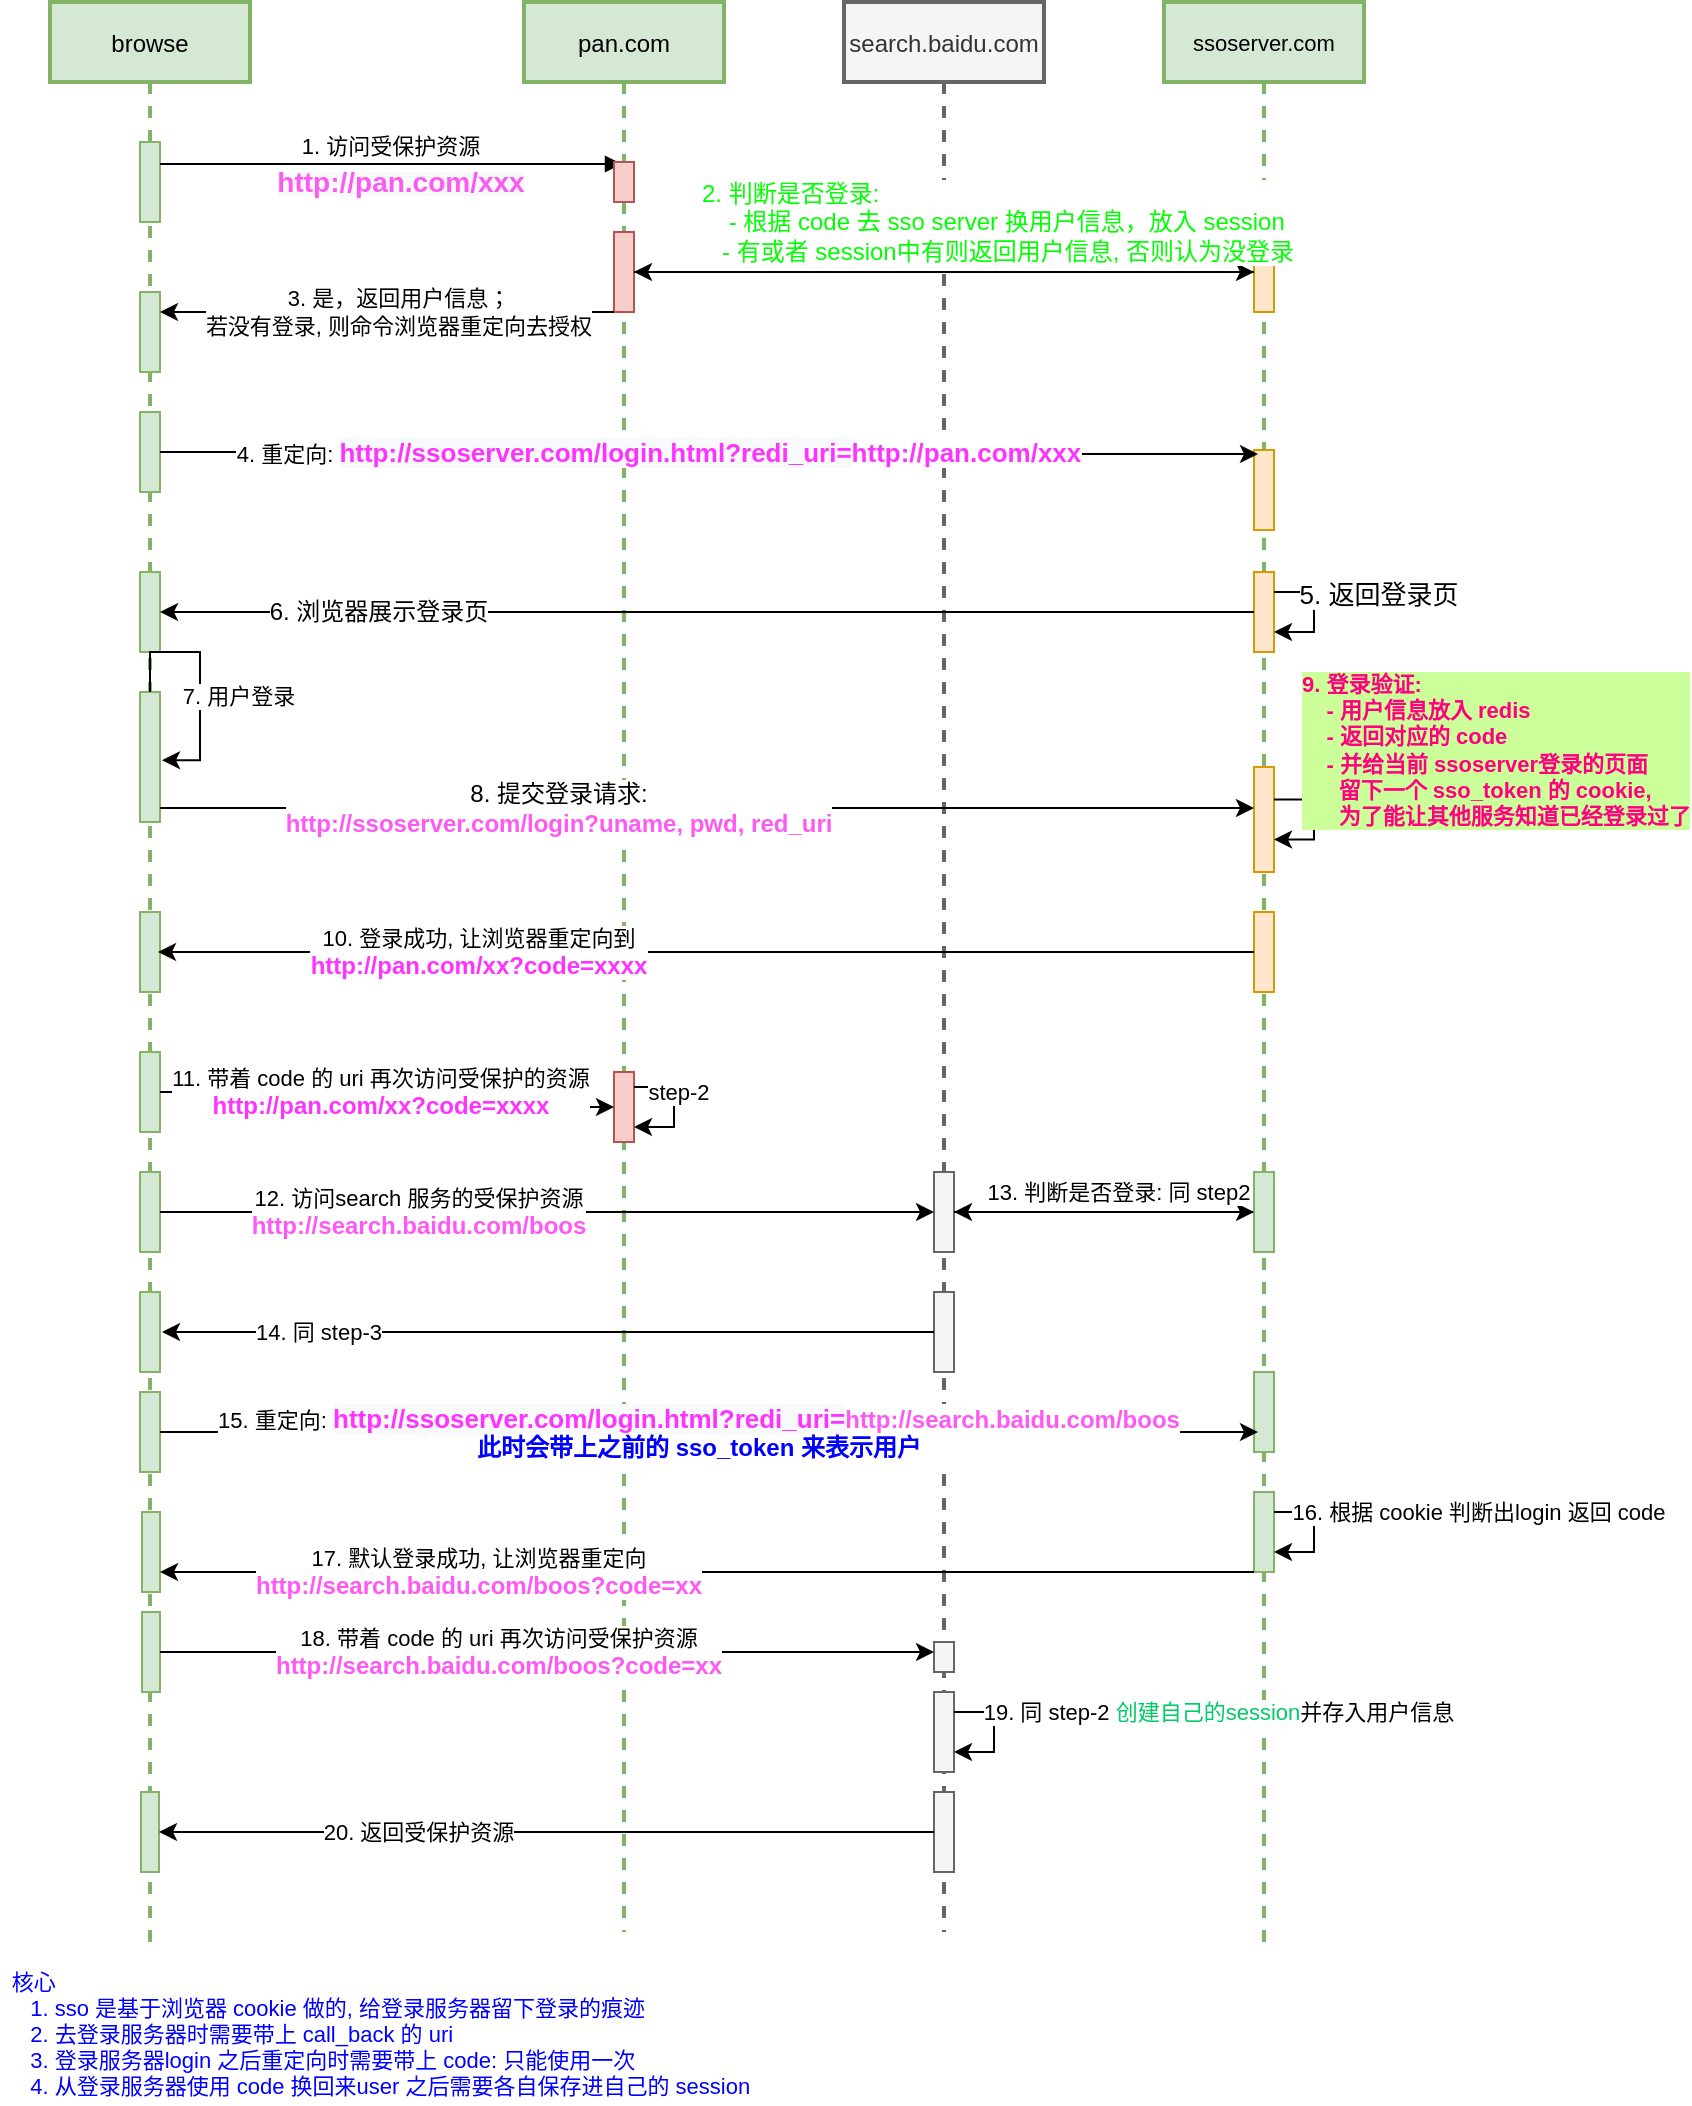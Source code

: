 <mxfile version="13.10.0" type="embed">
    <diagram id="2Y5bBDDiutdGjcG9jiM9" name="Page-1">
        <mxGraphModel dx="1406" dy="1131" grid="1" gridSize="10" guides="1" tooltips="1" connect="1" arrows="1" fold="1" page="1" pageScale="1" pageWidth="850" pageHeight="1100" math="0" shadow="0">
            <root>
                <mxCell id="0"/>
                <mxCell id="1" parent="0"/>
                <mxCell id="2" value="browse" style="shape=umlLifeline;perimeter=lifelinePerimeter;container=1;collapsible=0;recursiveResize=0;rounded=0;shadow=0;strokeWidth=2;fillColor=#d5e8d4;strokeColor=#82b366;" vertex="1" parent="1">
                    <mxGeometry x="27" y="20" width="100" height="975" as="geometry"/>
                </mxCell>
                <mxCell id="3" value="" style="points=[];perimeter=orthogonalPerimeter;rounded=0;shadow=0;strokeWidth=1;fillColor=#d5e8d4;strokeColor=#82b366;" vertex="1" parent="2">
                    <mxGeometry x="45" y="70" width="10" height="40" as="geometry"/>
                </mxCell>
                <mxCell id="61" value="" style="points=[];perimeter=orthogonalPerimeter;rounded=0;shadow=0;strokeWidth=1;fillColor=#d5e8d4;strokeColor=#82b366;" vertex="1" parent="2">
                    <mxGeometry x="45" y="145" width="10" height="40" as="geometry"/>
                </mxCell>
                <mxCell id="67" value="" style="points=[];perimeter=orthogonalPerimeter;rounded=0;shadow=0;strokeWidth=1;fillColor=#d5e8d4;strokeColor=#82b366;" vertex="1" parent="2">
                    <mxGeometry x="45" y="205" width="10" height="40" as="geometry"/>
                </mxCell>
                <mxCell id="74" value="" style="points=[];perimeter=orthogonalPerimeter;rounded=0;shadow=0;strokeWidth=1;fillColor=#d5e8d4;strokeColor=#82b366;" vertex="1" parent="2">
                    <mxGeometry x="45" y="285" width="10" height="40" as="geometry"/>
                </mxCell>
                <mxCell id="77" value="" style="points=[];perimeter=orthogonalPerimeter;rounded=0;shadow=0;strokeWidth=1;fillColor=#d5e8d4;strokeColor=#82b366;" vertex="1" parent="2">
                    <mxGeometry x="45" y="345" width="10" height="65" as="geometry"/>
                </mxCell>
                <mxCell id="78" style="edgeStyle=orthogonalEdgeStyle;rounded=0;orthogonalLoop=1;jettySize=auto;html=1;entryX=1.1;entryY=0.525;entryDx=0;entryDy=0;entryPerimeter=0;fontSize=11;" edge="1" parent="2" source="77" target="77">
                    <mxGeometry relative="1" as="geometry"/>
                </mxCell>
                <mxCell id="79" value="7. 用户登录" style="edgeLabel;html=1;align=center;verticalAlign=middle;resizable=0;points=[];fontSize=11;" vertex="1" connectable="0" parent="78">
                    <mxGeometry x="-0.009" relative="1" as="geometry">
                        <mxPoint x="19" y="8" as="offset"/>
                    </mxGeometry>
                </mxCell>
                <mxCell id="86" value="" style="points=[];perimeter=orthogonalPerimeter;rounded=0;shadow=0;strokeWidth=1;fillColor=#d5e8d4;strokeColor=#82b366;" vertex="1" parent="2">
                    <mxGeometry x="45" y="455" width="10" height="40" as="geometry"/>
                </mxCell>
                <mxCell id="89" value="" style="points=[];perimeter=orthogonalPerimeter;rounded=0;shadow=0;strokeWidth=1;fillColor=#d5e8d4;strokeColor=#82b366;" vertex="1" parent="2">
                    <mxGeometry x="45" y="525" width="10" height="40" as="geometry"/>
                </mxCell>
                <mxCell id="100" value="" style="points=[];perimeter=orthogonalPerimeter;rounded=0;shadow=0;strokeWidth=1;fillColor=#d5e8d4;strokeColor=#82b366;" vertex="1" parent="2">
                    <mxGeometry x="45" y="585" width="10" height="40" as="geometry"/>
                </mxCell>
                <mxCell id="113" value="" style="points=[];perimeter=orthogonalPerimeter;rounded=0;shadow=0;strokeWidth=1;fillColor=#d5e8d4;strokeColor=#82b366;" vertex="1" parent="2">
                    <mxGeometry x="45" y="645" width="10" height="40" as="geometry"/>
                </mxCell>
                <mxCell id="52" value="" style="points=[];perimeter=orthogonalPerimeter;rounded=0;shadow=0;strokeWidth=1;fillColor=#d5e8d4;strokeColor=#82b366;" vertex="1" parent="2">
                    <mxGeometry x="45" y="695" width="10" height="40" as="geometry"/>
                </mxCell>
                <mxCell id="122" value="" style="points=[];perimeter=orthogonalPerimeter;rounded=0;shadow=0;strokeWidth=1;fillColor=#d5e8d4;strokeColor=#82b366;" vertex="1" parent="2">
                    <mxGeometry x="46" y="755" width="9" height="40" as="geometry"/>
                </mxCell>
                <mxCell id="126" value="" style="points=[];perimeter=orthogonalPerimeter;rounded=0;shadow=0;strokeWidth=1;fillColor=#d5e8d4;strokeColor=#82b366;" vertex="1" parent="2">
                    <mxGeometry x="46" y="805" width="9" height="40" as="geometry"/>
                </mxCell>
                <mxCell id="5" value="pan.com" style="shape=umlLifeline;perimeter=lifelinePerimeter;container=1;collapsible=0;recursiveResize=0;rounded=0;shadow=0;strokeWidth=2;fillColor=#d5e8d4;strokeColor=#82b366;" vertex="1" parent="1">
                    <mxGeometry x="264" y="20" width="100" height="965" as="geometry"/>
                </mxCell>
                <mxCell id="55" value="" style="points=[];perimeter=orthogonalPerimeter;rounded=0;shadow=0;strokeWidth=1;fillColor=#f8cecc;strokeColor=#b85450;" vertex="1" parent="5">
                    <mxGeometry x="45" y="115" width="10" height="40" as="geometry"/>
                </mxCell>
                <mxCell id="90" value="" style="points=[];perimeter=orthogonalPerimeter;rounded=0;shadow=0;strokeWidth=1;fillColor=#f8cecc;strokeColor=#b85450;" vertex="1" parent="5">
                    <mxGeometry x="45" y="535" width="10" height="35" as="geometry"/>
                </mxCell>
                <mxCell id="98" style="edgeStyle=orthogonalEdgeStyle;rounded=0;orthogonalLoop=1;jettySize=auto;html=1;fontSize=11;" edge="1" parent="5" source="90" target="90">
                    <mxGeometry relative="1" as="geometry"/>
                </mxCell>
                <mxCell id="99" value="step-2" style="edgeLabel;html=1;align=center;verticalAlign=middle;resizable=0;points=[];fontSize=11;" vertex="1" connectable="0" parent="98">
                    <mxGeometry x="-0.633" y="2" relative="1" as="geometry">
                        <mxPoint x="11" y="4.5" as="offset"/>
                    </mxGeometry>
                </mxCell>
                <mxCell id="11" value="1. 访问受保护资源" style="verticalAlign=bottom;endArrow=block;shadow=0;strokeWidth=1;fontStyle=0" edge="1" parent="1" target="5">
                    <mxGeometry relative="1" as="geometry">
                        <mxPoint x="82" y="101" as="sourcePoint"/>
                        <mxPoint x="252" y="101" as="targetPoint"/>
                    </mxGeometry>
                </mxCell>
                <mxCell id="53" value="&lt;span style=&quot;background-color: rgb(248 , 249 , 250)&quot;&gt;&lt;b&gt;&lt;font style=&quot;font-size: 14px&quot; color=&quot;#ff59f4&quot;&gt;http://pan.com/xxx&lt;/font&gt;&lt;/b&gt;&lt;/span&gt;" style="edgeLabel;html=1;align=center;verticalAlign=middle;resizable=0;points=[];fontSize=11;" vertex="1" connectable="0" parent="11">
                    <mxGeometry x="-0.788" y="-5" relative="1" as="geometry">
                        <mxPoint x="95" y="4" as="offset"/>
                    </mxGeometry>
                </mxCell>
                <mxCell id="14" value="search.baidu.com" style="shape=umlLifeline;perimeter=lifelinePerimeter;container=1;collapsible=0;recursiveResize=0;rounded=0;shadow=0;strokeWidth=2;fillColor=#f5f5f5;strokeColor=#666666;fontColor=#333333;" vertex="1" parent="1">
                    <mxGeometry x="424" y="20" width="100" height="965" as="geometry"/>
                </mxCell>
                <mxCell id="101" value="" style="points=[];perimeter=orthogonalPerimeter;rounded=0;shadow=0;strokeWidth=1;fillColor=#f5f5f5;strokeColor=#666666;fontColor=#333333;" vertex="1" parent="14">
                    <mxGeometry x="45" y="585" width="10" height="40" as="geometry"/>
                </mxCell>
                <mxCell id="111" value="" style="points=[];perimeter=orthogonalPerimeter;rounded=0;shadow=0;strokeWidth=1;fillColor=#f5f5f5;strokeColor=#666666;fontColor=#333333;" vertex="1" parent="14">
                    <mxGeometry x="45" y="645" width="10" height="40" as="geometry"/>
                </mxCell>
                <mxCell id="127" value="" style="points=[];perimeter=orthogonalPerimeter;rounded=0;shadow=0;strokeWidth=1;fillColor=#f5f5f5;strokeColor=#666666;fontColor=#333333;" vertex="1" parent="14">
                    <mxGeometry x="45" y="820" width="10" height="15" as="geometry"/>
                </mxCell>
                <mxCell id="133" value="" style="points=[];perimeter=orthogonalPerimeter;rounded=0;shadow=0;strokeWidth=1;fillColor=#f5f5f5;strokeColor=#666666;fontColor=#333333;" vertex="1" parent="14">
                    <mxGeometry x="45" y="895" width="10" height="40" as="geometry"/>
                </mxCell>
                <mxCell id="22" value="ssoserver.com" style="shape=umlLifeline;perimeter=lifelinePerimeter;container=1;collapsible=0;recursiveResize=0;rounded=0;shadow=0;strokeWidth=2;fillColor=#d5e8d4;strokeColor=#82b366;perimeterSpacing=0;fontSize=11;" vertex="1" parent="1">
                    <mxGeometry x="584" y="20" width="100" height="975" as="geometry"/>
                </mxCell>
                <mxCell id="69" value="" style="points=[];perimeter=orthogonalPerimeter;rounded=0;shadow=0;strokeWidth=1;fillColor=#ffe6cc;strokeColor=#d79b00;" vertex="1" parent="22">
                    <mxGeometry x="45" y="224" width="10" height="40" as="geometry"/>
                </mxCell>
                <mxCell id="71" value="" style="points=[];perimeter=orthogonalPerimeter;rounded=0;shadow=0;strokeWidth=1;fillColor=#ffe6cc;strokeColor=#d79b00;" vertex="1" parent="22">
                    <mxGeometry x="45" y="285" width="10" height="40" as="geometry"/>
                </mxCell>
                <mxCell id="72" style="edgeStyle=orthogonalEdgeStyle;rounded=0;orthogonalLoop=1;jettySize=auto;html=1;fontSize=11;" edge="1" parent="22" source="71" target="71">
                    <mxGeometry relative="1" as="geometry"/>
                </mxCell>
                <mxCell id="73" value="&lt;font style=&quot;font-size: 13px&quot;&gt;5. 返回登录页&lt;/font&gt;" style="edgeLabel;html=1;align=center;verticalAlign=middle;resizable=0;points=[];fontSize=11;" vertex="1" connectable="0" parent="72">
                    <mxGeometry x="-0.667" y="-1" relative="1" as="geometry">
                        <mxPoint x="42" as="offset"/>
                    </mxGeometry>
                </mxCell>
                <mxCell id="85" value="" style="points=[];perimeter=orthogonalPerimeter;rounded=0;shadow=0;strokeWidth=1;fillColor=#ffe6cc;strokeColor=#d79b00;" vertex="1" parent="22">
                    <mxGeometry x="45" y="455" width="10" height="40" as="geometry"/>
                </mxCell>
                <mxCell id="94" value="" style="points=[];perimeter=orthogonalPerimeter;rounded=0;shadow=0;strokeWidth=1;fillColor=#ffe6cc;strokeColor=#d79b00;" vertex="1" parent="22">
                    <mxGeometry x="45" y="115" width="10" height="40" as="geometry"/>
                </mxCell>
                <mxCell id="119" value="" style="points=[];perimeter=orthogonalPerimeter;rounded=0;shadow=0;strokeWidth=1;fillColor=#d5e8d4;strokeColor=#82b366;" vertex="1" parent="22">
                    <mxGeometry x="45" y="745" width="10" height="40" as="geometry"/>
                </mxCell>
                <mxCell id="120" style="edgeStyle=orthogonalEdgeStyle;rounded=0;orthogonalLoop=1;jettySize=auto;html=1;fontSize=11;" edge="1" parent="22" source="119" target="119">
                    <mxGeometry relative="1" as="geometry"/>
                </mxCell>
                <mxCell id="121" value="16. 根据 cookie 判断出login 返回 code" style="edgeLabel;html=1;align=center;verticalAlign=middle;resizable=0;points=[];fontSize=11;" vertex="1" connectable="0" parent="120">
                    <mxGeometry x="-0.533" relative="1" as="geometry">
                        <mxPoint x="88" as="offset"/>
                    </mxGeometry>
                </mxCell>
                <mxCell id="54" value="" style="points=[];perimeter=orthogonalPerimeter;rounded=0;shadow=0;strokeWidth=1;fillColor=#f8cecc;strokeColor=#b85450;" vertex="1" parent="1">
                    <mxGeometry x="309" y="100" width="10" height="20" as="geometry"/>
                </mxCell>
                <mxCell id="62" style="edgeStyle=orthogonalEdgeStyle;rounded=0;orthogonalLoop=1;jettySize=auto;html=1;fontSize=11;" edge="1" parent="1" source="55" target="61">
                    <mxGeometry relative="1" as="geometry">
                        <Array as="points">
                            <mxPoint x="121" y="175"/>
                            <mxPoint x="121" y="175"/>
                        </Array>
                    </mxGeometry>
                </mxCell>
                <mxCell id="63" value="&lt;font style=&quot;font-size: 11px&quot;&gt;3. 是，返回用户信息； &lt;br&gt;若没有登录, 则命令浏览器重定向去授权&lt;/font&gt;" style="edgeLabel;html=1;align=center;verticalAlign=middle;resizable=0;points=[];fontSize=11;" vertex="1" connectable="0" parent="62">
                    <mxGeometry x="0.694" y="-1" relative="1" as="geometry">
                        <mxPoint x="84" y="1" as="offset"/>
                    </mxGeometry>
                </mxCell>
                <mxCell id="68" style="edgeStyle=orthogonalEdgeStyle;rounded=0;orthogonalLoop=1;jettySize=auto;html=1;entryX=0.2;entryY=0.05;entryDx=0;entryDy=0;entryPerimeter=0;fontSize=11;" edge="1" parent="1" source="67" target="69">
                    <mxGeometry relative="1" as="geometry"/>
                </mxCell>
                <mxCell id="70" value="4. 重定向:&amp;nbsp;&lt;b style=&quot;font-size: 13px&quot;&gt;&lt;font color=&quot;#ff33ff&quot;&gt;&lt;span style=&quot;background-color: rgb(248 , 249 , 250)&quot;&gt;http://ssoserver.com/login.html?redi_uri=&lt;/span&gt;http://pan.com/xxx&lt;/font&gt;&lt;/b&gt;" style="edgeLabel;html=1;align=center;verticalAlign=middle;resizable=0;points=[];fontSize=11;" vertex="1" connectable="0" parent="68">
                    <mxGeometry x="-0.658" y="3" relative="1" as="geometry">
                        <mxPoint x="155" y="3" as="offset"/>
                    </mxGeometry>
                </mxCell>
                <mxCell id="75" style="edgeStyle=orthogonalEdgeStyle;rounded=0;orthogonalLoop=1;jettySize=auto;html=1;fontSize=11;" edge="1" parent="1" source="71" target="74">
                    <mxGeometry relative="1" as="geometry"/>
                </mxCell>
                <mxCell id="76" value="&lt;span style=&quot;font-weight: normal&quot;&gt;&lt;font style=&quot;font-size: 12px&quot;&gt;6. 浏览器展示登录页&lt;/font&gt;&lt;/span&gt;" style="edgeLabel;html=1;align=center;verticalAlign=middle;resizable=0;points=[];fontSize=11;fontStyle=1" vertex="1" connectable="0" parent="75">
                    <mxGeometry x="0.62" y="3" relative="1" as="geometry">
                        <mxPoint x="5" y="-3" as="offset"/>
                    </mxGeometry>
                </mxCell>
                <mxCell id="80" value="" style="points=[];perimeter=orthogonalPerimeter;rounded=0;shadow=0;strokeWidth=1;fillColor=#ffe6cc;strokeColor=#d79b00;" vertex="1" parent="1">
                    <mxGeometry x="629" y="402.5" width="10" height="52.5" as="geometry"/>
                </mxCell>
                <mxCell id="81" style="edgeStyle=orthogonalEdgeStyle;rounded=0;orthogonalLoop=1;jettySize=auto;html=1;fontSize=11;" edge="1" parent="1" source="77" target="80">
                    <mxGeometry relative="1" as="geometry">
                        <Array as="points">
                            <mxPoint x="221" y="423"/>
                            <mxPoint x="221" y="423"/>
                        </Array>
                    </mxGeometry>
                </mxCell>
                <mxCell id="82" value="&lt;font style=&quot;font-size: 12px&quot;&gt;8. 提交登录请求:&lt;br&gt;&lt;font color=&quot;#ff59f4&quot; style=&quot;font-size: 12px&quot;&gt;&lt;b&gt;http://ssoserver.com/login?uname, pwd, red_uri&lt;/b&gt;&lt;/font&gt;&lt;/font&gt;" style="edgeLabel;html=1;align=center;verticalAlign=middle;resizable=0;points=[];fontSize=11;" vertex="1" connectable="0" parent="81">
                    <mxGeometry x="-0.909" relative="1" as="geometry">
                        <mxPoint x="174" y="-0.5" as="offset"/>
                    </mxGeometry>
                </mxCell>
                <mxCell id="83" style="edgeStyle=orthogonalEdgeStyle;rounded=0;orthogonalLoop=1;jettySize=auto;html=1;fontSize=11;" edge="1" parent="1" source="80" target="80">
                    <mxGeometry relative="1" as="geometry"/>
                </mxCell>
                <mxCell id="84" value="&lt;b&gt;&lt;font color=&quot;#ff0080&quot;&gt;9. 登录验证:&lt;br&gt;&amp;nbsp; &amp;nbsp; - 用户信息放入 redis&lt;br&gt;&amp;nbsp; &amp;nbsp; - 返回对应的 code&lt;br&gt;&amp;nbsp; &amp;nbsp; - 并给当前 ssoserver登录的页面&lt;br&gt;&amp;nbsp; &amp;nbsp; &amp;nbsp; 留下一个 sso_token 的 cookie, &lt;br&gt;&amp;nbsp; &amp;nbsp; &amp;nbsp; 为了能让其他服务知道已经登录过了&lt;br&gt;&lt;/font&gt;&lt;/b&gt;" style="edgeLabel;html=1;align=left;verticalAlign=middle;resizable=0;points=[];fontSize=11;labelBackgroundColor=#CCFF99;" vertex="1" connectable="0" parent="83">
                    <mxGeometry x="-0.667" relative="1" as="geometry">
                        <mxPoint x="2" y="-25.25" as="offset"/>
                    </mxGeometry>
                </mxCell>
                <mxCell id="87" style="edgeStyle=orthogonalEdgeStyle;rounded=0;orthogonalLoop=1;jettySize=auto;html=1;entryX=0.9;entryY=0.5;entryDx=0;entryDy=0;entryPerimeter=0;fontSize=11;" edge="1" parent="1" source="85" target="86">
                    <mxGeometry relative="1" as="geometry"/>
                </mxCell>
                <mxCell id="88" value="10. 登录成功, 让浏览器重定向到&lt;br&gt;&lt;b&gt;&lt;font style=&quot;font-size: 12px&quot; color=&quot;#ff33ff&quot;&gt;http://pan.com/xx?code=xxxx&lt;/font&gt;&lt;/b&gt;" style="edgeLabel;html=1;align=center;verticalAlign=middle;resizable=0;points=[];fontSize=11;" vertex="1" connectable="0" parent="87">
                    <mxGeometry x="0.719" relative="1" as="geometry">
                        <mxPoint x="83" as="offset"/>
                    </mxGeometry>
                </mxCell>
                <mxCell id="91" style="edgeStyle=orthogonalEdgeStyle;rounded=0;orthogonalLoop=1;jettySize=auto;html=1;entryX=0;entryY=0.5;entryDx=0;entryDy=0;entryPerimeter=0;fontSize=11;" edge="1" parent="1" source="89" target="90">
                    <mxGeometry relative="1" as="geometry"/>
                </mxCell>
                <mxCell id="92" value="11. 带着 code 的 uri 再次访问受保护的资源&lt;br&gt;&lt;b&gt;&lt;font color=&quot;#ff33ff&quot; style=&quot;font-size: 12px&quot;&gt;http://pan.com/xx?code=xxxx&lt;/font&gt;&lt;/b&gt;" style="edgeLabel;html=1;align=center;verticalAlign=middle;resizable=0;points=[];fontSize=11;" vertex="1" connectable="0" parent="91">
                    <mxGeometry x="-0.762" y="2" relative="1" as="geometry">
                        <mxPoint x="82" y="2" as="offset"/>
                    </mxGeometry>
                </mxCell>
                <mxCell id="95" style="edgeStyle=orthogonalEdgeStyle;rounded=0;orthogonalLoop=1;jettySize=auto;html=1;fontSize=11;" edge="1" parent="1" source="55" target="94">
                    <mxGeometry relative="1" as="geometry"/>
                </mxCell>
                <mxCell id="96" style="edgeStyle=orthogonalEdgeStyle;rounded=0;orthogonalLoop=1;jettySize=auto;html=1;fontSize=11;" edge="1" parent="1" source="94" target="55">
                    <mxGeometry relative="1" as="geometry"/>
                </mxCell>
                <mxCell id="97" value="&lt;font color=&quot;#00ff00&quot;&gt;&lt;span style=&quot;font-size: 12px&quot;&gt;2. 判断是否登录: &lt;br&gt;&amp;nbsp; &amp;nbsp; - 根据 code 去 sso server 换用户信息，放入 session&lt;/span&gt;&lt;br style=&quot;font-size: 12px&quot;&gt;&lt;span style=&quot;font-size: 12px&quot;&gt;&amp;nbsp; &amp;nbsp;- 有或者 session中有则返回用户信息, 否则认为没登录&lt;/span&gt;&lt;/font&gt;" style="edgeLabel;html=1;align=left;verticalAlign=middle;resizable=0;points=[];fontSize=11;" vertex="1" connectable="0" parent="96">
                    <mxGeometry x="0.865" y="2" relative="1" as="geometry">
                        <mxPoint x="11" y="-27" as="offset"/>
                    </mxGeometry>
                </mxCell>
                <mxCell id="102" style="edgeStyle=orthogonalEdgeStyle;rounded=0;orthogonalLoop=1;jettySize=auto;html=1;fontSize=11;" edge="1" parent="1" source="100" target="101">
                    <mxGeometry relative="1" as="geometry"/>
                </mxCell>
                <mxCell id="103" value="12. 访问search 服务的受保护资源&lt;br&gt;&lt;b&gt;&lt;font color=&quot;#ff59f4&quot; style=&quot;font-size: 12px&quot;&gt;http://search.baidu.com/boos&lt;/font&gt;&lt;/b&gt;" style="edgeLabel;html=1;align=center;verticalAlign=middle;resizable=0;points=[];fontSize=11;" vertex="1" connectable="0" parent="102">
                    <mxGeometry x="-0.788" y="-2" relative="1" as="geometry">
                        <mxPoint x="88" y="-2" as="offset"/>
                    </mxGeometry>
                </mxCell>
                <mxCell id="109" style="edgeStyle=orthogonalEdgeStyle;rounded=0;orthogonalLoop=1;jettySize=auto;html=1;fontSize=11;" edge="1" parent="1" source="106" target="101">
                    <mxGeometry relative="1" as="geometry"/>
                </mxCell>
                <mxCell id="106" value="" style="points=[];perimeter=orthogonalPerimeter;rounded=0;shadow=0;strokeWidth=1;fillColor=#d5e8d4;strokeColor=#82b366;" vertex="1" parent="1">
                    <mxGeometry x="629" y="605" width="10" height="40" as="geometry"/>
                </mxCell>
                <mxCell id="108" style="edgeStyle=orthogonalEdgeStyle;rounded=0;orthogonalLoop=1;jettySize=auto;html=1;fontSize=11;" edge="1" parent="1" source="101" target="106">
                    <mxGeometry relative="1" as="geometry"/>
                </mxCell>
                <mxCell id="110" value="13. 判断是否登录: 同 step2" style="edgeLabel;html=1;align=center;verticalAlign=middle;resizable=0;points=[];fontSize=11;" vertex="1" connectable="0" parent="108">
                    <mxGeometry x="-0.667" y="3" relative="1" as="geometry">
                        <mxPoint x="57" y="-7" as="offset"/>
                    </mxGeometry>
                </mxCell>
                <mxCell id="114" style="edgeStyle=orthogonalEdgeStyle;rounded=0;orthogonalLoop=1;jettySize=auto;html=1;entryX=1.1;entryY=0.5;entryDx=0;entryDy=0;entryPerimeter=0;fontSize=11;" edge="1" parent="1" source="111" target="113">
                    <mxGeometry relative="1" as="geometry"/>
                </mxCell>
                <mxCell id="115" value="14. 同 step-3" style="edgeLabel;html=1;align=center;verticalAlign=middle;resizable=0;points=[];fontSize=11;" vertex="1" connectable="0" parent="114">
                    <mxGeometry x="0.782" y="-3" relative="1" as="geometry">
                        <mxPoint x="36" y="3" as="offset"/>
                    </mxGeometry>
                </mxCell>
                <mxCell id="116" value="" style="points=[];perimeter=orthogonalPerimeter;rounded=0;shadow=0;strokeWidth=1;fillColor=#d5e8d4;strokeColor=#82b366;" vertex="1" parent="1">
                    <mxGeometry x="629" y="705" width="10" height="40" as="geometry"/>
                </mxCell>
                <mxCell id="117" style="edgeStyle=orthogonalEdgeStyle;rounded=0;orthogonalLoop=1;jettySize=auto;html=1;entryX=0.2;entryY=0.75;entryDx=0;entryDy=0;entryPerimeter=0;fontSize=11;" edge="1" parent="1" source="52" target="116">
                    <mxGeometry relative="1" as="geometry"/>
                </mxCell>
                <mxCell id="118" value="15. 重定向:&amp;nbsp;&lt;b style=&quot;font-size: 13px&quot;&gt;&lt;font color=&quot;#ff33ff&quot;&gt;&lt;span style=&quot;background-color: rgb(248 , 249 , 250)&quot;&gt;http://ssoserver.com/login.html?redi_uri=&lt;/span&gt;&lt;/font&gt;&lt;/b&gt;&lt;b&gt;&lt;font style=&quot;font-size: 12px&quot;&gt;&lt;font color=&quot;#ff59f4&quot;&gt;http://search.baidu.com/boos&lt;/font&gt;&lt;br&gt;&lt;font color=&quot;#0000ff&quot;&gt;此时会带上之前的 sso_token 来表示用户&lt;/font&gt;&lt;br&gt;&lt;/font&gt;&lt;/b&gt;" style="edgeLabel;html=1;align=center;verticalAlign=middle;resizable=0;points=[];fontSize=11;" vertex="1" connectable="0" parent="117">
                    <mxGeometry x="-0.781" y="-2" relative="1" as="geometry">
                        <mxPoint x="209" y="-2" as="offset"/>
                    </mxGeometry>
                </mxCell>
                <mxCell id="123" style="edgeStyle=orthogonalEdgeStyle;rounded=0;orthogonalLoop=1;jettySize=auto;html=1;fontSize=11;" edge="1" parent="1" source="119" target="122">
                    <mxGeometry relative="1" as="geometry">
                        <Array as="points">
                            <mxPoint x="171" y="805"/>
                            <mxPoint x="171" y="805"/>
                        </Array>
                    </mxGeometry>
                </mxCell>
                <mxCell id="124" value="17. 默认登录成功, 让浏览器重定向&lt;br&gt;&lt;b&gt;&lt;font color=&quot;#ff59f4&quot; style=&quot;font-size: 12px&quot;&gt;http://search.baidu.com/boos?code=xx&lt;/font&gt;&lt;/b&gt;" style="edgeLabel;html=1;align=center;verticalAlign=middle;resizable=0;points=[];fontSize=11;" vertex="1" connectable="0" parent="123">
                    <mxGeometry x="0.795" relative="1" as="geometry">
                        <mxPoint x="103" as="offset"/>
                    </mxGeometry>
                </mxCell>
                <mxCell id="128" style="edgeStyle=orthogonalEdgeStyle;rounded=0;orthogonalLoop=1;jettySize=auto;html=1;fontSize=11;" edge="1" parent="1" source="126" target="127">
                    <mxGeometry relative="1" as="geometry">
                        <Array as="points">
                            <mxPoint x="441" y="845"/>
                            <mxPoint x="441" y="845"/>
                        </Array>
                    </mxGeometry>
                </mxCell>
                <mxCell id="129" value="18. 带着 code 的 uri 再次访问受保护资源&lt;br&gt;&lt;b&gt;&lt;font color=&quot;#ff59f4&quot; style=&quot;font-size: 12px&quot;&gt;http://search.baidu.com/boos?code=xx&lt;/font&gt;&lt;/b&gt;" style="edgeLabel;html=1;align=center;verticalAlign=middle;resizable=0;points=[];fontSize=11;" vertex="1" connectable="0" parent="128">
                    <mxGeometry x="-0.726" y="1" relative="1" as="geometry">
                        <mxPoint x="116" y="1" as="offset"/>
                    </mxGeometry>
                </mxCell>
                <mxCell id="130" value="" style="points=[];perimeter=orthogonalPerimeter;rounded=0;shadow=0;strokeWidth=1;fillColor=#f5f5f5;strokeColor=#666666;fontColor=#333333;" vertex="1" parent="1">
                    <mxGeometry x="469" y="865" width="10" height="40" as="geometry"/>
                </mxCell>
                <mxCell id="131" style="edgeStyle=orthogonalEdgeStyle;rounded=0;orthogonalLoop=1;jettySize=auto;html=1;fontSize=11;" edge="1" parent="1" source="130" target="130">
                    <mxGeometry relative="1" as="geometry"/>
                </mxCell>
                <mxCell id="132" value="19. 同 step-2 &lt;font color=&quot;#00cc66&quot;&gt;创建自己的session&lt;/font&gt;并存入用户信息" style="edgeLabel;html=1;align=center;verticalAlign=middle;resizable=0;points=[];fontSize=11;" vertex="1" connectable="0" parent="131">
                    <mxGeometry x="-0.633" y="2" relative="1" as="geometry">
                        <mxPoint x="121" y="2" as="offset"/>
                    </mxGeometry>
                </mxCell>
                <mxCell id="134" value="" style="points=[];perimeter=orthogonalPerimeter;rounded=0;shadow=0;strokeWidth=1;fillColor=#d5e8d4;strokeColor=#82b366;" vertex="1" parent="1">
                    <mxGeometry x="72.5" y="915" width="9" height="40" as="geometry"/>
                </mxCell>
                <mxCell id="135" style="edgeStyle=orthogonalEdgeStyle;rounded=0;orthogonalLoop=1;jettySize=auto;html=1;fontSize=11;" edge="1" parent="1" source="133" target="134">
                    <mxGeometry relative="1" as="geometry"/>
                </mxCell>
                <mxCell id="136" value="20. 返回受保护资源" style="edgeLabel;html=1;align=center;verticalAlign=middle;resizable=0;points=[];fontSize=11;" vertex="1" connectable="0" parent="135">
                    <mxGeometry x="0.59" y="1" relative="1" as="geometry">
                        <mxPoint x="50" y="-1" as="offset"/>
                    </mxGeometry>
                </mxCell>
                <mxCell id="137" value="&lt;div style=&quot;text-align: left&quot;&gt;&lt;span&gt;&lt;font color=&quot;#0000ff&quot;&gt;核心&lt;/font&gt;&lt;/span&gt;&lt;/div&gt;&lt;div style=&quot;text-align: left&quot;&gt;&lt;span&gt;&lt;font color=&quot;#0000ff&quot;&gt;&amp;nbsp; &amp;nbsp;1. sso 是基于浏览器 cookie 做的, 给登录服务器留下登录的痕迹&lt;/font&gt;&lt;/span&gt;&lt;/div&gt;&lt;div style=&quot;text-align: left&quot;&gt;&lt;span&gt;&lt;font color=&quot;#0000ff&quot;&gt;&amp;nbsp; &amp;nbsp;2. 去登录服务器时需要带上 call_back 的 uri&lt;/font&gt;&lt;/span&gt;&lt;/div&gt;&lt;div style=&quot;text-align: left&quot;&gt;&lt;span&gt;&lt;font color=&quot;#0000ff&quot;&gt;&amp;nbsp; &amp;nbsp;3. 登录服务器login 之后重定向时需要带上 code: 只能使用一次&amp;nbsp;&lt;/font&gt;&lt;/span&gt;&lt;/div&gt;&lt;div style=&quot;text-align: left&quot;&gt;&lt;span&gt;&lt;font color=&quot;#0000ff&quot;&gt;&amp;nbsp; &amp;nbsp;4. 从登录服务器使用 code 换回来user 之后需要各自保存进自己的 session&lt;/font&gt;&lt;/span&gt;&lt;/div&gt;&lt;div style=&quot;text-align: left&quot;&gt;&lt;span&gt;   &lt;/span&gt;&lt;/div&gt;" style="text;html=1;align=center;verticalAlign=middle;resizable=0;points=[];autosize=1;fontSize=11;" vertex="1" parent="1">
                    <mxGeometry x="2" y="1001" width="380" height="70" as="geometry"/>
                </mxCell>
            </root>
        </mxGraphModel>
    </diagram>
</mxfile>
